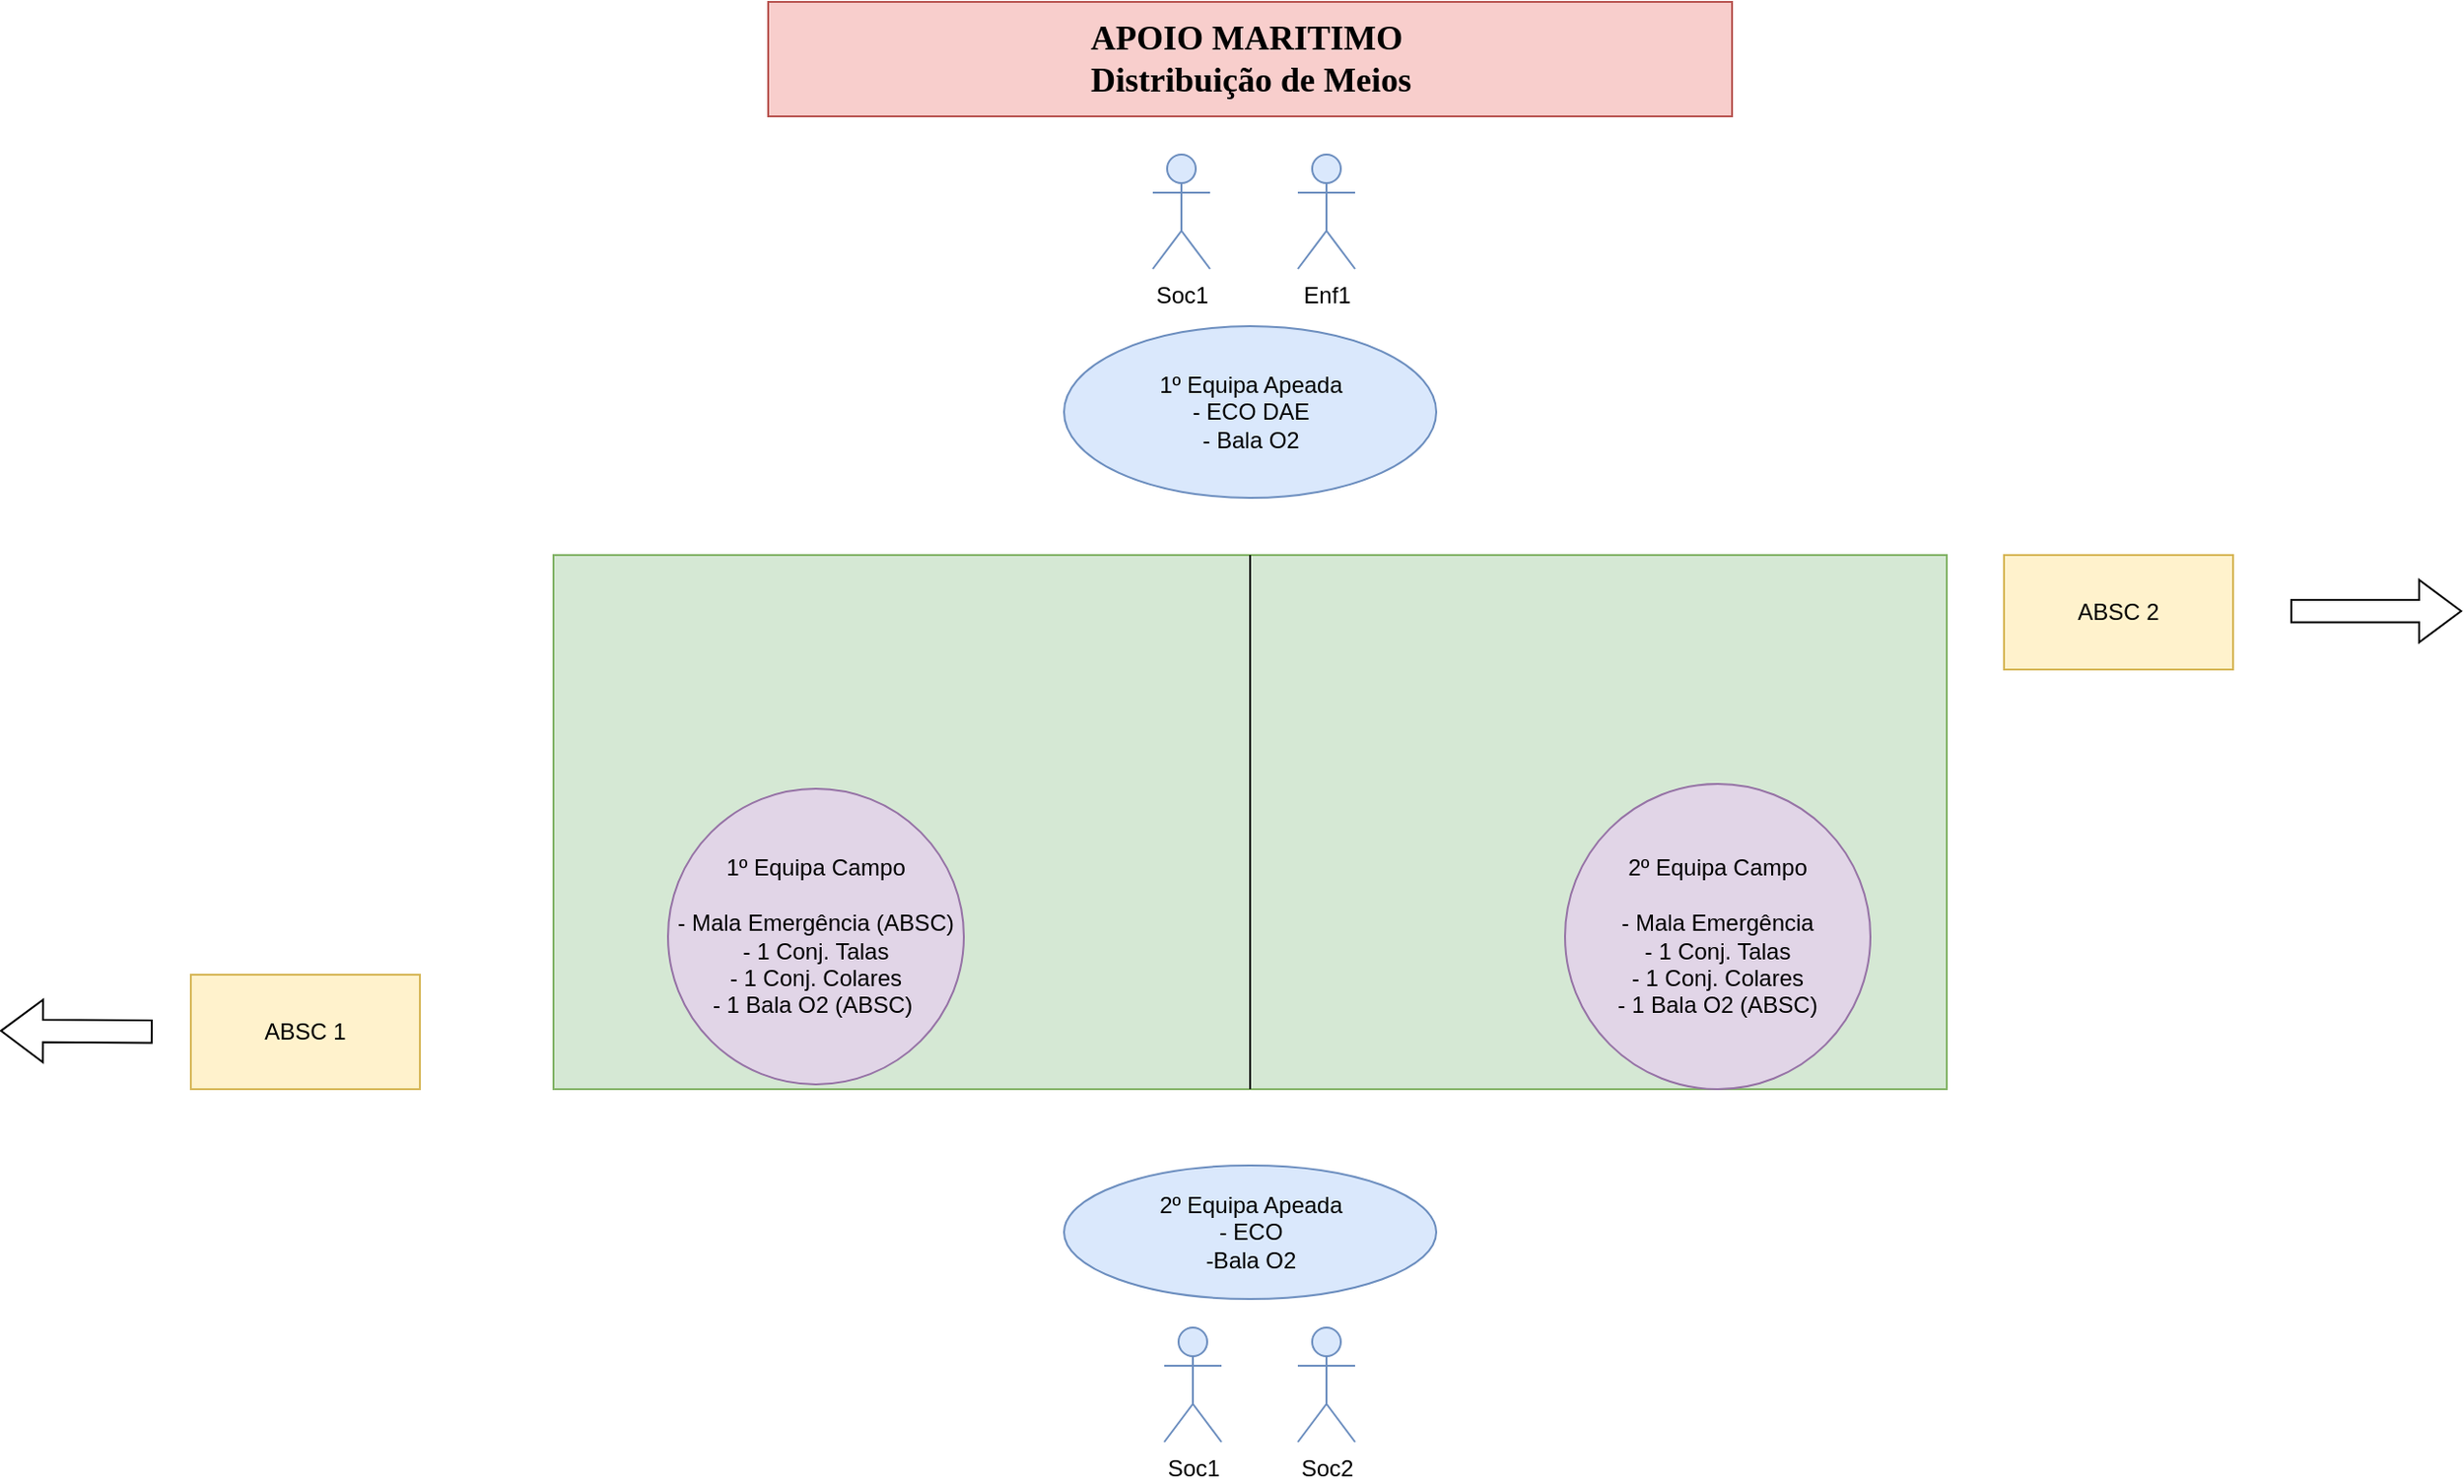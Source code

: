 <mxfile version="26.2.13" pages="2">
  <diagram name="Marítimo" id="BQZ_Hn4HJo08z4jYkva2">
    <mxGraphModel dx="2459" dy="2060" grid="1" gridSize="10" guides="1" tooltips="1" connect="1" arrows="1" fold="1" page="1" pageScale="1" pageWidth="827" pageHeight="1169" math="0" shadow="0">
      <root>
        <mxCell id="0" />
        <mxCell id="1" parent="0" />
        <mxCell id="sDvQVDbW3PLoVkLUSOU8-1" value="" style="rounded=0;whiteSpace=wrap;html=1;fillColor=#d5e8d4;strokeColor=#82b366;" parent="1" vertex="1">
          <mxGeometry x="100" y="180" width="730" height="280" as="geometry" />
        </mxCell>
        <mxCell id="sDvQVDbW3PLoVkLUSOU8-2" value="1º Equipa Apeada&lt;div&gt;- ECO DAE&lt;/div&gt;&lt;div&gt;- Bala O2&lt;/div&gt;" style="ellipse;whiteSpace=wrap;html=1;fillColor=#dae8fc;strokeColor=#6c8ebf;" parent="1" vertex="1">
          <mxGeometry x="367.5" y="60" width="195" height="90" as="geometry" />
        </mxCell>
        <mxCell id="sDvQVDbW3PLoVkLUSOU8-3" value="2º Equipa Apeada&lt;div&gt;- ECO&lt;/div&gt;&lt;div&gt;-Bala O2&lt;/div&gt;" style="ellipse;whiteSpace=wrap;html=1;fillColor=#dae8fc;strokeColor=#6c8ebf;" parent="1" vertex="1">
          <mxGeometry x="367.5" y="500" width="195" height="70" as="geometry" />
        </mxCell>
        <mxCell id="sDvQVDbW3PLoVkLUSOU8-6" value="" style="endArrow=none;html=1;rounded=0;entryX=0.5;entryY=0;entryDx=0;entryDy=0;exitX=0.5;exitY=1;exitDx=0;exitDy=0;" parent="1" source="sDvQVDbW3PLoVkLUSOU8-1" target="sDvQVDbW3PLoVkLUSOU8-1" edge="1">
          <mxGeometry width="50" height="50" relative="1" as="geometry">
            <mxPoint x="390" y="410" as="sourcePoint" />
            <mxPoint x="440" y="360" as="targetPoint" />
          </mxGeometry>
        </mxCell>
        <mxCell id="sDvQVDbW3PLoVkLUSOU8-7" value="2º Equipa Campo&lt;div&gt;&lt;br&gt;&lt;/div&gt;&lt;div&gt;- Mala Emergência&lt;/div&gt;&lt;div&gt;- 1 Conj. Talas&lt;/div&gt;&lt;div&gt;- 1 Conj. Colares&lt;/div&gt;&lt;div&gt;- 1 Bala O2 (ABSC)&lt;/div&gt;" style="ellipse;whiteSpace=wrap;html=1;aspect=fixed;fillColor=#e1d5e7;strokeColor=#9673a6;" parent="1" vertex="1">
          <mxGeometry x="630" y="300" width="160" height="160" as="geometry" />
        </mxCell>
        <mxCell id="fMaslcLat9-cIDeGKfLT-1" value="Soc1" style="shape=umlActor;verticalLabelPosition=bottom;verticalAlign=top;html=1;outlineConnect=0;fillColor=#dae8fc;strokeColor=#6c8ebf;" parent="1" vertex="1">
          <mxGeometry x="414" y="-30" width="30" height="60" as="geometry" />
        </mxCell>
        <mxCell id="fMaslcLat9-cIDeGKfLT-2" value="Enf1" style="shape=umlActor;verticalLabelPosition=bottom;verticalAlign=top;html=1;outlineConnect=0;fillColor=#dae8fc;strokeColor=#6c8ebf;" parent="1" vertex="1">
          <mxGeometry x="490" y="-30" width="30" height="60" as="geometry" />
        </mxCell>
        <mxCell id="fMaslcLat9-cIDeGKfLT-3" value="Soc1" style="shape=umlActor;verticalLabelPosition=bottom;verticalAlign=top;html=1;outlineConnect=0;fillColor=#dae8fc;strokeColor=#6c8ebf;" parent="1" vertex="1">
          <mxGeometry x="420" y="585" width="30" height="60" as="geometry" />
        </mxCell>
        <mxCell id="fMaslcLat9-cIDeGKfLT-4" value="Soc2" style="shape=umlActor;verticalLabelPosition=bottom;verticalAlign=top;html=1;outlineConnect=0;fillColor=#dae8fc;strokeColor=#6c8ebf;" parent="1" vertex="1">
          <mxGeometry x="490" y="585" width="30" height="60" as="geometry" />
        </mxCell>
        <mxCell id="fMaslcLat9-cIDeGKfLT-5" value="ABSC 1" style="rounded=0;whiteSpace=wrap;html=1;fillColor=#fff2cc;strokeColor=#d6b656;" parent="1" vertex="1">
          <mxGeometry x="-90" y="400" width="120" height="60" as="geometry" />
        </mxCell>
        <mxCell id="fMaslcLat9-cIDeGKfLT-6" value="ABSC 2" style="rounded=0;whiteSpace=wrap;html=1;fillColor=#fff2cc;strokeColor=#d6b656;" parent="1" vertex="1">
          <mxGeometry x="860" y="180" width="120" height="60" as="geometry" />
        </mxCell>
        <mxCell id="fMaslcLat9-cIDeGKfLT-7" value="1º Equipa Campo&lt;div&gt;&lt;br&gt;&lt;/div&gt;&lt;div&gt;- Mala Emergência (ABSC)&lt;/div&gt;&lt;div&gt;- 1 Conj. Talas&lt;/div&gt;&lt;div&gt;- 1 Conj. Colares&lt;/div&gt;&lt;div&gt;- 1 Bala O2 (ABSC)&amp;nbsp;&lt;/div&gt;" style="ellipse;whiteSpace=wrap;html=1;aspect=fixed;fillColor=#e1d5e7;strokeColor=#9673a6;" parent="1" vertex="1">
          <mxGeometry x="160" y="302.5" width="155" height="155" as="geometry" />
        </mxCell>
        <mxCell id="fMaslcLat9-cIDeGKfLT-9" value="APOIO MARITIMO&amp;nbsp;&lt;div&gt;Distribuição de Meios&lt;/div&gt;" style="rounded=0;whiteSpace=wrap;html=1;fillColor=#f8cecc;strokeColor=#b85450;fontSize=18;fontStyle=1;fontFamily=Arial Black;" parent="1" vertex="1">
          <mxGeometry x="212.5" y="-110" width="505" height="60" as="geometry" />
        </mxCell>
        <mxCell id="shpKcNtoOfC2hMuRhVAY-4" value="" style="shape=flexArrow;endArrow=classic;html=1;rounded=0;width=11.765;endSize=7;" edge="1" parent="1">
          <mxGeometry width="50" height="50" relative="1" as="geometry">
            <mxPoint x="1010" y="209.41" as="sourcePoint" />
            <mxPoint x="1100" y="209.41" as="targetPoint" />
          </mxGeometry>
        </mxCell>
        <mxCell id="shpKcNtoOfC2hMuRhVAY-5" value="" style="shape=flexArrow;endArrow=classic;html=1;rounded=0;width=11.765;endSize=7;" edge="1" parent="1">
          <mxGeometry width="50" height="50" relative="1" as="geometry">
            <mxPoint x="-110" y="429.82" as="sourcePoint" />
            <mxPoint x="-190" y="429.41" as="targetPoint" />
          </mxGeometry>
        </mxCell>
      </root>
    </mxGraphModel>
  </diagram>
  <diagram id="H2d-Ij2R5lEtdpxusQfm" name="Praia - Seleção A">
    <mxGraphModel dx="2214" dy="1926" grid="1" gridSize="10" guides="1" tooltips="1" connect="1" arrows="1" fold="1" page="1" pageScale="1" pageWidth="827" pageHeight="1169" math="0" shadow="0">
      <root>
        <mxCell id="0" />
        <mxCell id="1" parent="0" />
        <mxCell id="bgf0kmuH75FIEG43SdDh-1" value="" style="rounded=0;whiteSpace=wrap;html=1;" vertex="1" parent="1">
          <mxGeometry x="100" y="180" width="730" height="280" as="geometry" />
        </mxCell>
        <mxCell id="bgf0kmuH75FIEG43SdDh-4" value="" style="endArrow=none;html=1;rounded=0;entryX=0.5;entryY=0;entryDx=0;entryDy=0;exitX=0.5;exitY=1;exitDx=0;exitDy=0;" edge="1" parent="1" source="bgf0kmuH75FIEG43SdDh-1" target="bgf0kmuH75FIEG43SdDh-1">
          <mxGeometry width="50" height="50" relative="1" as="geometry">
            <mxPoint x="390" y="410" as="sourcePoint" />
            <mxPoint x="440" y="360" as="targetPoint" />
          </mxGeometry>
        </mxCell>
        <mxCell id="bgf0kmuH75FIEG43SdDh-5" value="2º Equipa Campo&lt;div&gt;&lt;br&gt;&lt;/div&gt;&lt;div&gt;- Mala Emergência&lt;/div&gt;&lt;div&gt;- 1 Conj. Talas&lt;/div&gt;&lt;div&gt;- 1 Conj. Colares&lt;/div&gt;&lt;div&gt;- 1 Bala O2&lt;/div&gt;" style="ellipse;whiteSpace=wrap;html=1;aspect=fixed;" vertex="1" parent="1">
          <mxGeometry x="660" y="310" width="150" height="150" as="geometry" />
        </mxCell>
        <mxCell id="bgf0kmuH75FIEG43SdDh-10" value="ABSC" style="rounded=0;whiteSpace=wrap;html=1;" vertex="1" parent="1">
          <mxGeometry x="-90" y="400" width="120" height="60" as="geometry" />
        </mxCell>
        <mxCell id="bgf0kmuH75FIEG43SdDh-11" value="ABSC" style="rounded=0;whiteSpace=wrap;html=1;" vertex="1" parent="1">
          <mxGeometry x="860" y="180" width="120" height="60" as="geometry" />
        </mxCell>
        <mxCell id="bgf0kmuH75FIEG43SdDh-12" value="1º Equipa Campo&lt;div&gt;&lt;br&gt;&lt;/div&gt;&lt;div&gt;- Mala Emergência (ABSC)&lt;/div&gt;&lt;div&gt;- 1 Conj. Talas&lt;/div&gt;&lt;div&gt;- 1 Conj. Colares&lt;/div&gt;&lt;div&gt;- 1 Bala O2 (ABSC)&amp;nbsp;&lt;/div&gt;" style="ellipse;whiteSpace=wrap;html=1;aspect=fixed;" vertex="1" parent="1">
          <mxGeometry x="170" y="310" width="150" height="150" as="geometry" />
        </mxCell>
        <mxCell id="bgf0kmuH75FIEG43SdDh-13" value="APOIO Seleção A - Praia&lt;div&gt;Distribuição de Meios&lt;/div&gt;" style="rounded=0;whiteSpace=wrap;html=1;fillColor=#f8cecc;strokeColor=#b85450;fontSize=18;fontStyle=1;fontFamily=Arial Black;" vertex="1" parent="1">
          <mxGeometry x="212.5" y="-110" width="505" height="60" as="geometry" />
        </mxCell>
      </root>
    </mxGraphModel>
  </diagram>
</mxfile>
